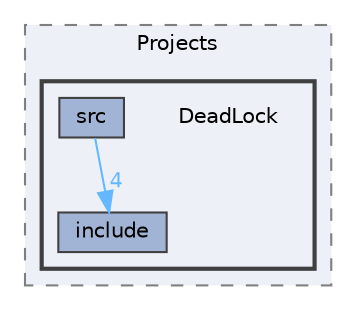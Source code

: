 digraph "DeadLock"
{
 // INTERACTIVE_SVG=YES
 // LATEX_PDF_SIZE
  bgcolor="transparent";
  edge [fontname=Helvetica,fontsize=10,labelfontname=Helvetica,labelfontsize=10];
  node [fontname=Helvetica,fontsize=10,shape=box,height=0.2,width=0.4];
  compound=true
  subgraph clusterdir_70399fa3d88a5292b2b41a1f3fe3e4e2 {
    graph [ bgcolor="#edf0f7", pencolor="grey50", label="Projects", fontname=Helvetica,fontsize=10 style="filled,dashed", URL="dir_70399fa3d88a5292b2b41a1f3fe3e4e2.html",tooltip=""]
  subgraph clusterdir_41a7569c16c15ce73c1128550e42f683 {
    graph [ bgcolor="#edf0f7", pencolor="grey25", label="", fontname=Helvetica,fontsize=10 style="filled,bold", URL="dir_41a7569c16c15ce73c1128550e42f683.html",tooltip=""]
    dir_41a7569c16c15ce73c1128550e42f683 [shape=plaintext, label="DeadLock"];
  dir_5a17d5191427b4815b8ca57e89f4fc9e [label="include", fillcolor="#a2b4d6", color="grey25", style="filled", URL="dir_5a17d5191427b4815b8ca57e89f4fc9e.html",tooltip=""];
  dir_ebdd8029acafc83c0ea8dbc561e77c02 [label="src", fillcolor="#a2b4d6", color="grey25", style="filled", URL="dir_ebdd8029acafc83c0ea8dbc561e77c02.html",tooltip=""];
  }
  }
  dir_ebdd8029acafc83c0ea8dbc561e77c02->dir_5a17d5191427b4815b8ca57e89f4fc9e [headlabel="4", labeldistance=1.5 headhref="dir_000004_000002.html" href="dir_000004_000002.html" color="steelblue1" fontcolor="steelblue1"];
}
